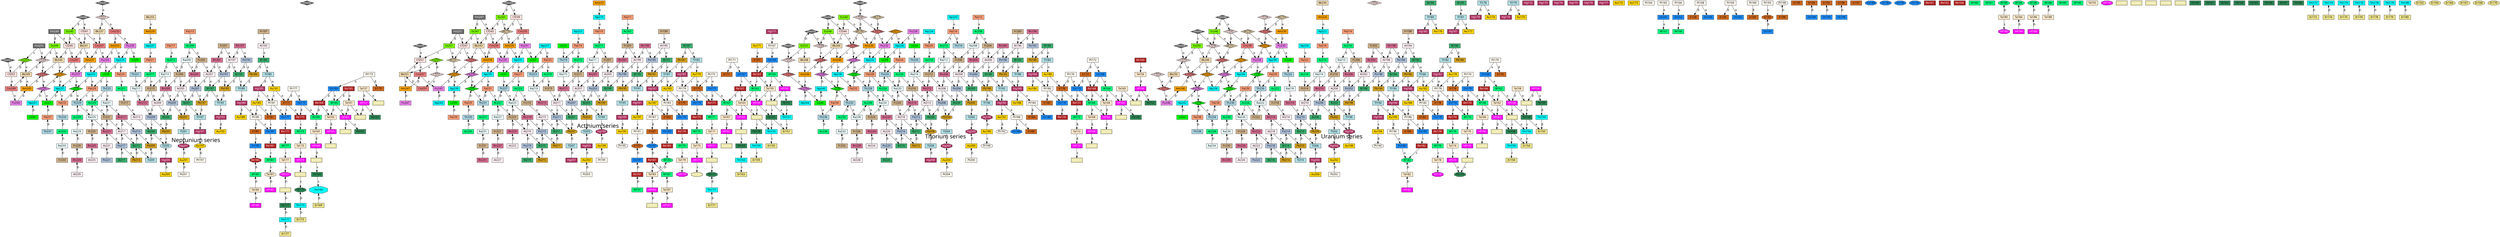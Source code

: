 digraph decay {

  node [ fontname="Gentium Book Plus" ]
  subgraph heavy {

    subgraph fermium {
      node [ fontcolor=white style=filled fillcolor=dimgray height=0.3 width=0.8 shape=rectangle ]
      Fm241 [ shape=Mdiamond width=1 fixedsize=true ]
      Fm242 [ shape=Mdiamond width=1 fixedsize=true ]
      Fm243 [ shape=Mdiamond width=1 fixedsize=true ]
      Fm244 [ shape=Mdiamond width=1 fixedsize=true ]
      Fm245 [ shape=Mdiamond width=1 fixedsize=true ]
      Fm246 [ shape=Mdiamond width=1 fixedsize=true ]
      Fm247
      Fm248 [ shape=Mdiamond width=1 fixedsize=true ]
      Fm249
      Fm250 [ shape=Mdiamond width=1 fixedsize=true ]
      Fm251
      Fm252 [ shape=Mdiamond width=1 fixedsize=true ]
      Fm253
      Fm254 [ shape=Mdiamond width=1 fixedsize=true ]
      Fm255 [ shape=Mdiamond width=1 fixedsize=true ]
      Fm256 [ shape=Mdiamond width=1 fixedsize=true ]
      Fm257 [ shape=Mdiamond width=1 fixedsize=true ]
    }

    subgraph ein {
      node [ style=filled fillcolor=chartreuse height=0.3 width=0.8 shape=rectangle ]
      Es243
      Es244
      Es245
      Es246
      Es247
      Es248
      Es249
      Es250
      Es251
      Es252
      Es253 [ shape=Mdiamond width=1 fixedsize=true ]
      Es255 [ shape=Mdiamond width=1 fixedsize=true ]
    }

    subgraph cali {
      node [ style=filled fillcolor=mistyrose height=0.3 width=0.8 shape=rectangle ]
      Cf237 [ shape=Mdiamond width=1 fixedsize=true ]
      Cf238 [ shape=Mdiamond width=1 fixedsize=true ]
      Cf239
      Cf240 [ shape=Mdiamond width=1 fixedsize=true ]
      Cf241
      Cf242 [ shape=Mdiamond width=1 fixedsize=true ]
      Cf243
      Cf244
      Cf245
      Cf246 [ shape=Mdiamond width=1 fixedsize=true ]
      Cf247
      Cf248 [ shape=Mdiamond width=1 fixedsize=true ]
      Cf249 [ shape=Mdiamond width=1 fixedsize=true ]
      Cf250 [ shape=Mdiamond width=1 fixedsize=true ]
      Cf251
      Cf252 [ shape=Mdiamond width=1 fixedsize=true ]
      Cf253
      Cf254 [ shape=Mdiamond width=1 fixedsize=true ]
      Cf255 [ shape=Mdiamond width=1 fixedsize=true ]
      Cf256 [ shape=Mdiamond width=1 fixedsize=true ]
    }

    subgraph berk {
      node [ style=filled fillcolor=wheat height=0.3 width=0.8 shape=rectangle ]
      Bk230
      Bk233
      Bk234 [ shape=Mdiamond width=1 fixedsize=true ]
      Bk236 [ shape=Mdiamond width=1 fixedsize=true ]
      Bk237
      Bk238 [ shape=Mdiamond width=1 fixedsize=true ]
      Bk239 [ shape=Mdiamond width=1 fixedsize=true ]
      Bk240 [ shape=Mdiamond width=1 fixedsize=true ]
      Bk241
      Bk242 [ shape=Mdiamond width=1 fixedsize=true ]
      Bk243
      Bk244
      Bk245
      Bk246
      Bk247 [ shape=Mdiamond width=1 fixedsize=true ]
      Bk248
      Bk249
      Bk250
      Bk251
    }

    subgraph curium {
      node [ style=filled fillcolor=lightcoral height=0.3 width=0.8 shape=rectangle ]
      Cm233
      Cm234 [ shape=Mdiamond width=1 fixedsize=true ]
      Cm235
      Cm236 [ shape=Mdiamond width=1 fixedsize=true ]
      Cm237
      Cm238
      Cm239
      Cm240 [ shape=Mdiamond width=1 fixedsize=true ]
      Cm241
      Cm242 [ shape=Mdiamond width=1 fixedsize=true ]
      Cm243 [ shape=Mdiamond width=1 fixedsize=true ]
      Cm244 [ shape=Mdiamond width=1 fixedsize=true ]
      Cm245 [ shape=Mdiamond width=1 fixedsize=true ]
      Cm246 [ shape=Mdiamond width=1 fixedsize=true ]
      Cm247
      Cm248 [ shape=Mdiamond width=1 fixedsize=true ]
      Cm249
      Cm250 [ shape=Mdiamond width=1 fixedsize=true ]
      Cm251
    }

    subgraph americium {
      node [ style=filled fillcolor=orange height=0.3 width=0.8 shape=rectangle ]
      Am223
      Am226
      Am229
      Am230
      Am232 [ shape=Mdiamond width=1 fixedsize=true ]
      Am233
      Am234 [ shape=Mdiamond width=1 fixedsize=true ]
      Am235
      Am236
      Am237
      Am238 [ shape=Mdiamond width=1 fixedsize=true ]
      Am239
      Am240
      Am241 [ shape=Mdiamond width=1 fixedsize=true ]
      Am242 [ shape=Mdiamond width=1 fixedsize=true ]
      Am243 [ shape=Mdiamond width=1 fixedsize=true ]
      Am244
      Am245
      Am246
      Am247
    }

    subgraph plutonium {
      node [ style=filled fillcolor=violet height=0.3 width=0.8 shape=rectangle ]
      Pu228
      Pu229
      Pu230
      Pu231
      Pu232
      Pu233
      Pu234
      Pu235
      Pu236 [ shape=Mdiamond width=1 fixedsize=true ]
      Pu237
      Pu238 [ shape=Mdiamond width=1 fixedsize=true ]
      Pu239 [ shape=Mdiamond width=1 fixedsize=true ]
      Pu240 [ shape=Mdiamond width=1 fixedsize=true ]
      Pu241 [ shape=Mdiamond width=1 fixedsize=true ]
      Pu242 [ shape=Mdiamond width=1 fixedsize=true ]
      Pu243
      Pu244 [ shape=Mdiamond width=1 fixedsize=true ]
      Pu245
      Pu246
      Pu247
    }

    subgraph neptunium {
      node [ style=filled fillcolor=aqua height=0.3 width=0.8 shape=rectangle ]
      Np219
      Np220
      Np222
      Np223
      Np224
      Np225
      Np226
      Np227
      Np228
      Np229
      Np230
      Np231
      Np232
      Np233
      Np234
      Np235
      Np236
      Np237
      Np238
      Np239
      Np240
      Np241
      Np242
      Np243
      Np244
    }

    subgraph uranium {
      node [ style=filled fillcolor=green height=0.3 width=0.8 shape=rectangle ]
      U223
      U224
      U225
      U226
      U227
      U228
      U229
      U230 [ shape=Mdiamond width=1 fixedsize=true ]
      U231
      U232 [ shape=Mdiamond width=1 fixedsize=true ]
      U233 [ shape=Mdiamond width=1 fixedsize=true ]
      U234 [ shape=Mdiamond width=1 fixedsize=true ]
      U235 [ shape=Mdiamond width=1 fixedsize=true ]
      U236 [ shape=Mdiamond width=1 fixedsize=true ]
      U237
      U238 [ shape=Mdiamond width=1 fixedsize=true ]
      U239
      U240
      U241
      U242
    }

    subgraph protactinium {
      node [ style=filled fillcolor=lightsalmon height=0.3 width=0.8 shape=rectangle ]
      Pa211
      Pa212
      Pa213
      Pa214
      Pa215
      Pa216
      Pa217
      Pa218
      Pa219
      Pa220
      Pa221
      Pa222
      Pa223
      Pa224
      Pa225
      Pa226
      Pa227
      Pa228
      Pa229
      Pa230
      Pa231
      Pa232
      Pa233
      Pa234
      Pa235
      Pa236
      Pa237
      Pa238
      Pa239
    }

    subgraph thorium {
      node [ style=filled fillcolor=lightblue height=0.3 width=0.8 shape=rectangle ]
      Th216
      Th219
      Th220
      Th221
      Th222
      Th223
      Th224
      Th225
      Th226
      Th227
      Th228
      Th229
      Th230
      Th231
      Th232
      Th233
      Th234
      Th235
      Th236
      Th237
      Th238
    }

    subgraph actinium {
      node [ style=filled fillcolor=springgreen height=0.3 width=0.8 shape=rectangle ]
      Ac207
      Ac208
      Ac209
      Ac210
      Ac211
      Ac212
      Ac213
      Ac214
      Ac215
      Ac216
      Ac217
      Ac218
      Ac219
      Ac220
      Ac221
      Ac222
      Ac223
      Ac224
      Ac225
      Ac226
      Ac227
      Ac228
      Ac229
      Ac230
      Ac231
      Ac232
      Ac233
      Ac234
      Ac235
      Ac236
    }

    subgraph radium {
      node [ style=filled fillcolor=azure height=0.3 width=0.8 shape=rectangle ]
      Ra208
      Ra209
      Ra210
      Ra211
      Ra212
      Ra213
      Ra214
      Ra215
      Ra216
      Ra217
      Ra218
      Ra219
      Ra220
      Ra221
      Ra222
      Ra223
      Ra224
      Ra225
      Ra226
      Ra227
      Ra228
      Ra229
      Ra230
      Ra231
      Ra232
      Ra233
      Ra234
    }

    subgraph francium {
      node [ style=filled fillcolor=tan height=0.3 width=0.8 shape=rectangle ]
      Fr197
      Fr198
      Fr199
      Fr200
      Fr201
      Fr202
      Fr203
      Fr204
      Fr205
      Fr206
      Fr207
      Fr208
      Fr209
      Fr210
      Fr211
      Fr212
      Fr213
      Fr214
      Fr215
      Fr216
      Fr217
      Fr218
      Fr219
      Fr220
      Fr221
      Fr222
      Fr223
      Fr224
      Fr225
      Fr226
      Fr227
      Fr228
      Fr229
      Fr230
      Fr231
      Fr232
      Fr233
    }

    subgraph radon {
      node [ style=filled fillcolor=palevioletred height=0.3 width=0.8 shape=rectangle ]
      Rn196
      Rn197
      Rn198
      Rn199
      Rn200
      Rn201
      Rn202
      Rn203
      Rn204
      Rn205
      Rn206
      Rn207
      Rn208
      Rn209
      Rn210
      Rn211
      Rn212
      Rn213
      Rn214
      Rn215
      Rn216
      Rn217
      Rn218
      Rn219
      Rn220
      Rn221
      Rn222
      Rn223
      Rn224
      Rn225
      Rn226
      Rn227
      Rn228
      Rn229
      Rn230
      Rn231
    }

    subgraph astatine {
      node [ style=filled fillcolor=lavenderblush height=0.3 width=0.8 shape=rectangle ]
      At193
      At194
      At195
      At196
      At197
      At198
      At199
      At200
      At201
      At202
      At203
      At204
      At205
      At206
      At207
      At208
      At209
      At210
      At211
      At212
      At213
      At214
      At215
      At216
      At217
      At218
      At219
      At220
      At221
      At222
      At223
      At224
      At225
      At226
      At227
      At228
      At229
    }

    subgraph polonium {
      node [ style=filled fillcolor=lightsteelblue height=0.3 width=0.8 shape=rectangle ]
      Po192
      Po193
      Po194
      Po195
      Po196
      Po197
      Po198
      Po199
      Po200
      Po201
      Po202
      Po203
      Po204
      Po205
      Po206
      Po207
      Po208
      Po209
      Po210
      Po211
      Po212
      Po213
      Po214
      Po215
      Po216
      Po217
      Po218
      Po219
      Po220
      Po221
      Po222
    }

    subgraph bismuth {
      node [ style=filled fillcolor=mediumseagreen height=0.3 width=0.8 shape=rectangle ]
      Bi184
      Bi185
      Bi186
      Bi187
      Bi188
      Bi189
      Bi190
      Bi191
      Bi192
      Bi193
      Bi194
      Bi195
      Bi196
      Bi197
      Bi198
      Bi199
      Bi200
      Bi201
      Bi202
      Bi203
      Bi204
      Bi205
      Bi206
      Bi207
      Bi208
      Bi209
      Bi210
      Bi211
      Bi212
      Bi213
      Bi214
      Bi215
      Bi216
      Bi217
      Bi218
      Bi219
      Bi220
    }

    subgraph lead {
      node [ style=filled fillcolor=goldenrod height=0.3 width=0.8 shape=rectangle ]
      Pb186
      Pb187
      Pb188
      Pb189
      Pb190
      Pb191
      Pb192
      Pb193
      Pb194
      Pb195
      Pb196
      Pb197
      Pb198
      Pb199
      Pb200
      Pb201
      Pb202
      Pb203
      Pb204 [ shape=octagon width=0.8 fixedsize=true ]
      Pb205
      Pb206 [ shape=octagon width=0.8 fixedsize=true xlabel=<<FONT POINT-SIZE="30">Uranium series</FONT>> ]
      Pb207 [ shape=octagon width=0.8 fixedsize=true xlabel=<<FONT POINT-SIZE="30">Actinium series</FONT>> ]
      Pb208 [ shape=octagon width=0.8 fixedsize=true xlabel=<<FONT POINT-SIZE="30">Thorium series</FONT>> ]
      Pb209
      Pb210
      Pb211
      Pb212
      Pb213
      Pb214
      Pb215
    }

    subgraph thallium {
      node [ style=filled fillcolor=powderblue height=0.3 width=0.8 shape=rectangle ]
      Tl178
      Tl179
      Tl180
      Tl181
      Tl182
      Tl183
      Tl184
      Tl185
      Tl186
      Tl187
      Tl188
      Tl189
      Tl190
      Tl191
      Tl192
      Tl193
      Tl194
      Tl195
      Tl196
      Tl197
      Tl198
      Tl199
      Tl200
      Tl201
      Tl202
      Tl203 [ shape=octagon width=0.8 fixedsize=true ]
      Tl204
      Tl205 [ shape=octagon width=0.8 fixedsize=true xlabel=<<FONT POINT-SIZE="30">Neptunium series</FONT>> ]
      Tl206
      Tl207
      Tl208
      Tl209
      Tl210
    }

    subgraph hg {
      node [ fontcolor=white style=filled fillcolor=maroon height=0.3 width=0.8 shape=rectangle ]
      Hg171
      Hg172
      Hg173
      Hg174
      Hg175
      Hg176
      Hg177
      Hg178
      Hg179
      Hg180
      Hg181
      Hg182
      Hg183
      Hg184
      Hg185
      Hg186
      Hg187
      Hg188
      Hg189
      Hg190
      Hg191
      Hg192
      Hg193
      Hg194
      Hg195
      Hg196 [ shape=octagon width=0.8 fixedsize=true ]
      Hg197
      Hg198 [ shape=octagon width=0.8 fixedsize=true ]
      Hg199 [ shape=octagon width=0.8 fixedsize=true ]
      Hg200 [ shape=octagon width=0.8 fixedsize=true ]
      Hg201 [ shape=octagon width=0.8 fixedsize=true ]
      Hg202 [ shape=octagon width=0.8 fixedsize=true ]
      Hg203
      Hg204 [ shape=octagon width=0.8 fixedsize=true ]
      Hg205
      Hg206
      Hg207
      Hg208
    }

    subgraph gold {
      node [ style=filled fillcolor=gold height=0.3 width=0.8 shape=rectangle ]
      Au171
      Au172
      Au173
      Au174
      Au175
      Au176
      Au177
      Au178
      Au179
      Au180
      Au181
      Au182
      Au183
      Au184
      Au185
      Au186
      Au187
      Au188
      Au189
      Au190
      Au191
      Au192
      Au193
      Au194
      Au195
      Au196
      Au197 [ shape=octagon width=0.8 fixedsize=true ]
      Au198
      Au199
      Au200
      Au201
      Au202
      Au203
      Au204
      Au205
      Au206
    }

    subgraph platinum {
      node [ style=filled fillcolor=floralwhite height=0.3 width=0.8 shape=rectangle ]
      Pt164
      Pt165
      Pt166
      Pt167
      Pt168
      Pt169
      Pt170
      Pt171
      Pt172
      Pt173
      Pt174
      Pt175
      Pt176
      Pt177
      Pt178
      Pt179
      Pt180
      Pt181
      Pt182
      Pt183
      Pt184
      Pt185
      Pt186
      Pt187
      Pt188
      Pt189
      Pt190
      Pt191
      Pt192 [ shape=octagon width=0.8 fixedsize=true ]
      Pt193
      Pt194 [ shape=octagon width=0.8 fixedsize=true ]
      Pt195 [ shape=octagon width=0.8 fixedsize=true ]
      Pt196 [ shape=octagon width=0.8 fixedsize=true ]
      Pt197
      Pt198 [ shape=octagon width=0.8 fixedsize=true ]
      Pt199
      Pt200
      Pt201
      Pt202
      Pt203
      Pt204
    }

    subgraph iridium {
      node [ style=filled fillcolor=chocolate height=0.3 width=0.8 shape=rectangle ]
      Ir167
      Ir168
      Ir169
      Ir170
      Ir171
      Ir172
      Ir173
      Ir174
      Ir175
      Ir176
      Ir177
      Ir178
      Ir179
      Ir180
      Ir181
      Ir182
      Ir183
      Ir184
      Ir185
      Ir186
      Ir187
      Ir188
      Ir189
      Ir190
      Ir191 [ shape=octagon width=0.8 fixedsize=true ]
      Ir193 [ shape=octagon width=0.8 fixedsize=true ]
      Ir194
      Ir195
      Ir196
      Ir197
      Ir198
    }

    subgraph osmium {
      node [ style=filled fillcolor=dodgerblue height=0.3 width=0.8 shape=rectangle ]
      Os161
      Os162
      Os163
      Os164
      Os165
      Os166
      Os167
      Os168
      Os169
      Os170
      Os171
      Os172
      Os173
      Os174
      Os175
      Os176
      Os177
      Os178
      Os179
      Os180
      Os181
      Os182
      Os183
      Os184 [ shape=octagon width=0.8 fixedsize=true ]
      Os185
      Os186
      Os187 [ shape=octagon width=0.8 fixedsize=true ]
      Os188 [ shape=octagon width=0.8 fixedsize=true ]
      Os189 [ shape=octagon width=0.8 fixedsize=true ]
      Os190 [ shape=octagon width=0.8 fixedsize=true ]
      Os191
      Os192 [ shape=octagon width=0.8 fixedsize=true ]
      Os193
      Os194
      Os195
      Os196
    }

    subgraph rhenium {
      node [ style=filled fontcolor=white fillcolor=firebrick height=0.3 width=0.8 shape=rectangle ]
      Re160
      Re161
      Re162
      Re163
      Re164
      Re165
      Re166
      Re167
      Re168
      Re169
      Re170
      Re171
      Re172
      Re173
      Re174
      Re175
      Re176
      Re177
      Re178
      Re179
      Re181
      Re182
      Re183
      Re185 [ shape=octagon width=0.8 fixedsize=true ]
      Re187
      Re191
    }

    subgraph tungsten {
      node [ style=filled fillcolor=springgreen height=0.3 width=0.8 shape=rectangle ]
      W157
      W158
      W159
      W160
      W161
      W162
      W163
      W164
      W165
      W166
      W167
      W168
      W169
      W170
      W171
      W172
      W173
      W174
      W175
      W177
      W178
      W179
      W180 [ shape=octagon width=0.8 fixedsize=true ]
      W181
      W182 [ shape=octagon width=0.8 fixedsize=true ]
      W183 [ shape=octagon width=0.8 fixedsize=true ]
      W184 [ shape=octagon width=0.8 fixedsize=true ]
      W185
      W186 [ shape=octagon width=0.8 fixedsize=true ]
      W187
      W188
      W189
      W190
      W191
    }

    subgraph tantalum {
      node [ style=filled fillcolor=blanchedalmond height=0.3 width=0.8 shape=rectangle ]
      Ta155
      Ta156
      Ta157
      Ta158
      Ta159
      Ta160
      Ta161
      Ta162
      Ta163
      Ta164
      Ta165
      Ta166
      Ta167
      Ta168
      Ta169
      Ta170
      Ta171
      Ta172
      Ta173
      Ta174
      Ta175
      Ta177
      Ta178
      Ta179
      Ta180
      Ta181 [ shape=octagon width=0.8 fixedsize=true ]
      Ta182
      Ta183
      Ta184
      Ta185
      Ta186
      Ta187
      Ta188
    }

    subgraph hafnium {
      node [ style=filled fontcolor=white fillcolor=magenta height=0.3 width=0.8 shape=rectangle ]
      Hf154
      Hf155
      Hf156
      Hf157
      Hf158
      Hf159
      Hf160
      Hf161
      Hf162
      Hf163
      Hf164
      Hf165
      Hf166
      Hf167
      Hf168
      Hf169
      Hf170
      Hf171
      Hf172
      Hf173
      Hf174
      Hf175
      Hf176 [ shape=octagon width=0.8 fixedsize=true ]
      Hf177 [ shape=octagon width=0.8 fixedsize=true ]
      Hf178 [ shape=octagon width=0.8 fixedsize=true ]
      Hf179 [ shape=octagon width=0.8 fixedsize=true ]
      Hf180 [ shape=octagon width=0.8 fixedsize=true ]
      Hf181
      Hf182
      Hf183
      Hf184
      Hf185
      Hf186
      Hf187
    }

    subgraph lutetium {
      node [ style=filled fontcolor=white fillcolor=palegoldenrod height=0.3 width=0.8 shape=rectangle ]
      Lu150
      Lu151
      Lu152
      Lu153
      Lu154
      Lu155
      Lu156
      Lu157
      Lu158
      Lu159
      Lu160
      Lu161
      Lu162
      Lu163
      Lu164
      Lu165
      Lu166
      Lu167
      Lu168
      Lu169
      Lu170
      Lu171
      Lu172
      Lu173
      Lu174
      Lu175 [ shape=octagon width=0.8 fixedsize=true ]
      Lu176
      Lu177
      Lu183
    }

    subgraph ytterbium {
      node [ style=filled fillcolor=seagreen height=0.3 width=0.8 shape=rectangle ]
      Yb150
      Yb151
      Yb152
      Yb153
      Yb154
      Yb155
      Yb156
      Yb157
      Yb158
      Yb159
      Yb160
      Yb161
      Yb162
      Yb163
      Yb164
      Yb165
      Yb166
      Yb167
      Yb168
      Yb169
      Yb170 [ shape=octagon width=0.8 fixedsize=true ] 
      Yb171 [ shape=octagon width=0.8 fixedsize=true ] 
      Yb173 [ shape=octagon width=0.8 fixedsize=true ]
      Yb177
    }

    subgraph thulium {
      node [ style=filled fillcolor=aqua height=0.3 width=0.8 shape=rectangle ]
      Tm150
      Tm151
      Tm154
      Tm155
      Tm158
      Tm159
      Tm163
      Tm169 [ shape=octagon]
      Tm171
      Tm172
      Tm173
      Tm174
      Tm175
      Tm176
      Tm177
      Tm178
      Tm179
      Tm180
    }

    subgraph erbium {
      node [ style=filled fillcolor=khaki height=0.3 width=0.8 shape=rectangle ]
      Er150
      Er151
      Er154
      Er155
      Er158
      Er159
      Er162 [ shape=octagon width=0.8 fixedsize=true ]
      Er163
      Er164 [ shape=octagon width=0.8 fixedsize=true ]
      Er166 [ shape=octagon width=0.8 fixedsize=true ]
      Er167 [ shape=octagon width=0.8 fixedsize=true ]
      Er168 [ shape=octagon width=0.8 fixedsize=true ]
      Er169
      Er170 [ shape=octagon width=0.8 fixedsize=true ]
      Er171
      Er172
      Er173
      Er174
      Er175
      Er176
      Er177
      Er178
      Er179
      Er180
    }

    Fm243 -> Es243 [ label="β" ]
    Fm245 -> Es245 [ label="β" ]
    Fm246 -> Es246 [ label="β" ]
    Fm247 -> Es247 [ label="β" ]
    Fm248 -> Es248 [ label="β" ]
    Fm249 -> Es249 [ label="β" ]
    Fm250 -> Es250 [ label="ε" ]
    Fm251 -> Es251 [ label="β" ]
    Fm253 -> Es253 [ label="ε" ]
    Es243 -> Cf243 [ label="β" ]
    Es244 -> Cf244 [ label="β" ]
    Es245 -> Cf245 [ label="β" ]
    Es246 -> Cf246 [ label="β" ]
    Es247 -> Cf247 [ label="β" ]
    Es248 -> Cf248 [ label="β" ]
    Es249 -> Cf249 [ label="β" ]
    Es250 -> Cf250 [ label="β" ]
    Es251 -> Cf251 [ label="ε" ]
    Es252 -> Cf252 [ label="ε" ]
    Cf237 -> Bk237 [ label="β" ]
    Cf239 -> Bk239 [ label="β" ]
    Cf240 -> Cm236 [ label="α" ]
    Cf240 -> Bk240 [ label="β" ]
    Cf241 -> Cm237 [ label="α" ]
    Cf241 -> Bk241 [ label="β" ]
    Cf242 -> Cm238 [ label="α" ]
    Cf242 -> Bk242 [ label="β" ]
    Cf243 -> Cm239 [ label="α" ]
    Cf243 -> Bk243 [ label="β" ]
    Cf244 -> Cm240 [ label="α" ]
    Cf244 -> Bk244 [ label="ε" ]
    Cf245 -> Cm241 [ label="α" ]
    Cf245 -> Bk245 [ label="β" ]
    Cf246 -> Cm242 [ label="α" ]
    Cf246 -> Bk246 [ label="ε" ]
    Cf247 -> Cm243 [ label="α" ]
    Cf247 -> Bk247 [ label="ε" ]
    Cf248 -> Cm244 [ label="α" ]
    Cf249 -> Cm245 [ label="α" ]
    Cf250 -> Cm246 [ label="α" ]
    Cf251 -> Cm247 [ label="α" ]
    Cf252 -> Cm248 [ label="α" ]
    Cf253 -> Cm249 [ label="α" ]
    Cf254 -> Cm250 [ label="α" ]
    Cf255 -> Cm251 [ label="α" ]
    Bk230 -> Am226 [ label="α" ]
    Bk233 -> Am229 [ label="α" ]
    Bk234 -> Am230 [ label="α" ]
    Bk234 -> Cm234 [ label="β" ]
    Bk236 -> Cm236 [ label="β" ]
    Bk237 -> Cm237 [ label="β" ]
    Bk238 -> Cm238 [ label="β" ]
    Bk238 -> Am234 [ label="α" ]
    Bk239 -> Cm239 [ label="β" ]
    Bk239 -> Am235 [ label="α" ]
    Bk240 -> Cm240 [ label="β" ]
    Bk240 -> Am236 [ label="α" ]
    Bk241 -> Cm241 [ label="β" ]
    Bk241 -> Am237 [ label="α" ]
    Bk242 -> Cm242 [ label="β" ]
    Bk243 -> Cm243 [ label="ε" ]
    Bk243 -> Am239 [ label="α" ]
    Bk244 -> Cm244 [ label="ε" ]
    Bk244 -> Am240 [ label="α" ]
    Bk245 -> Cm245 [ label="ε" ]
    Bk245 -> Am241 [ label="α" ]
    Bk246 -> Cm246 [ label="ε" ]
    Bk246 -> Am242 [ label="α" ]
    Bk247 -> Am243 [ label="α" ]
    Bk248 -> Am244 [ label="α" ]
    Bk249 -> Am245 [ label="α" ]
    Bk251 -> Am247 [ label="α" ]
    Cm233 -> Am233 [ label="β" ]
    Cm233 -> Pu229 [ label="α" ]
    Cm234 -> Am234 [ label="β" ]
    Cm234 -> Pu230 [ label="α" ]
    Cm235 -> Am235 [ label="β" ]
    Cm235 -> Pu231 [ label="α" ]
    Cm236 -> Am236 [ label="β" ]
    Cm236 -> Pu232 [ label="α" ]
    Cm237 -> Am237 [ label="β" ]
    Cm237 -> Pu233 [ label="α" ]
    Cm238 -> Am238 [ label="ε" ]
    Cm238 -> Pu234 [ label="α" ]
    Cm239 -> Am239 [ label="β" ]
    Cm239 -> Pu235 [ label="α" ]
    Cm240 -> Am240 [ label="ε" ]
    Cm240 -> Pu236 [ label="α" ]
    Cm241 -> Am241 [ label="ε" ]
    Cm241 -> Pu237 [ label="α" ]
    Cm242 -> Pu238 [ label="α" ]
    Cm243 -> Am243 [ label="ε" ]
    Cm243 -> Pu239 [ label="α" ]
    Cm244 -> Pu240 [ label="α" ]
    Cm245 -> Pu241 [ label="α" ]
    Cm246 -> Pu242 [ label="α" ]
    Cm247 -> Pu243 [ label="α" ]
    Cm248 -> Pu244 [ label="α" ]
    Cm249 -> Pu245 [ label="α" ] // 249m only
    Cm250 -> Pu246 [ label="α" ]
    Am223 -> Np219 [ label="α" ]
    Am226 -> Np222 [ label="α" ]
    Am229 -> Np225 [ label="α" ]
    Am230 -> Pu230 [ label="β" ]
    Am232 -> Pu232 [ label="β" ]
    Am232 -> Np228 [ label="α" ]
    Am233 -> Pu233 [ label="β" ]
    Am233 -> Np229 [ label="α" ]
    Am234 -> Pu234 [ label="β" ]
    Am234 -> Np230 [ label="α" ]
    Am235 -> Pu235 [ label="β" ]
    Am235 -> Np231 [ label="α" ]
    Am236 -> Pu236 [ label="β" ]
    Am236 -> Np232 [ label="α" ]
    Am237 -> Pu237 [ label="β" ]
    Am237 -> Np233 [ label="α" ]
    Am238 -> Pu238 [ label="β" ]
    Am238 -> Np234 [ label="α" ]
    Am239 -> Np235 [ label="α" ]
    Am239 -> Pu239 [ label="ε" ]
    Am240 -> Pu240 [ label="β" ]
    Am240 -> Np236 [ label="α" ]
    Am241 -> Np237 [ label="α" ]
    Am242 -> Np238 [ label="α" ]
    Am242 -> Pu242 [ label="ε" ]
    Am243 -> Np239 [ label="α" ]
    Am244 -> Pu244 [ label="ε" ]
    Pu228 -> U224 [ label="α" ]
    Pu228 -> Np228 [ label="β" ]
    Pu229 -> U225 [ label="α" ]
    Pu229 -> Np229 [ label="β" ]
    Pu230 -> U226 [ label="α" ]
    Pu230 -> Np230 [ label="β" ]
    Pu231 -> U227 [ label="α" ]
    Pu231 -> Np231 [ label="β" ]
    Pu232 -> U228 [ label="α" ]
    Pu232 -> Np232 [ label="ε" ]
    Pu233 -> U229 [ label="α" ]
    Pu233 -> Np233 [ label="β" ]
    Pu234 -> U230 [ label="α" ]
    Pu234 -> Np234 [ label="ε" ]
    Pu235 -> Np235 [ label="β" ]
    Pu235 -> U231 [ label="α" ]
    Pu236 -> U232 [ label="α" ]
    Pu237 -> Np237 [ label="ε" ]
    Pu237 -> U233 [ label="α" ]
    Pu238 -> U234 [ label="α" ]
    Pu239 -> U235 [ label="α" ]
    Pu240 -> U236 [ label="α" ]
    Pu241 -> U237 [ label="α" ]
    Pu242 -> U238 [ label="α" ]
    Pu244 -> U240 [ label="α" ]
    Np219 -> Pa215 [ label="α" ]
    Np220 -> Pa216 [ label="α" ]
    Np222 -> Pa218 [ label="α" ]
    Np223 -> Pa219 [ label="α" ]
    Np224 -> Pa220 [ label="α" ]
    Np225 -> Pa221 [ label="α" ]
    Np226 -> Pa222 [ label="α" ]
    Np227 -> U227 [ label="β" ]
    Np227 -> Pa223 [ label="α" ]
    Np228 -> U228 [ label="β" ]
    Np228 -> Pa224 [ label="α" ]
    Np229 -> U229 [ label="β" ]
    Np229 -> Pa225 [ label="α" ]
    Np230 -> U230 [ label="β" ]
    Np230 -> Pa226 [ label="α" ]
    Np231 -> U231 [ label="β" ]
    Np231 -> Pa227 [ label="α" ]
    Np232 -> U232 [ label="β" ]
    Np232 -> Pa228 [ label="α" ]
    Np233 -> U233 [ label="β" ]
    Np233 -> Pa229 [ label="α" ]
    Np234 -> U234 [ label="ε" ]
    Np235 -> Pa231 [ label="α" ]
    Np235 -> U235 [ label="ε" ]
    Np236 -> U236 [ label="ε" ]
    Np236 -> Pa232 [ label="α" ]
    Np237 -> Pa233 [ label="α" ]
    U223 -> Th219 [ label="α" ]
    U224 -> Th220 [ label="α" ]
    U225 -> Th221 [ label="α" ]
    U226 -> Th222 [ label="α" ]
    U227 -> Th223 [ label="α" ]
    U227 -> Pa227 [ label="β" ]
    U228 -> Th224 [ label="α" ]
    U228 -> Pa228 [ label="ε" ]
    U229 -> Th225 [ label="α" ]
    U229 -> Pa229 [ label="β" ]
    U230 -> Th226 [ label="α" ]
    U231 -> Th227 [ label="α" ]
    U232 -> Th228 [ label="α" ]
    U233 -> Th229 [ label="α" ]
    U234 -> Th230 [ label="α" ]
    U235 -> Th231 [ label="α" ]
    U236 -> Th232 [ label="α" ]
    U238 -> Th234 [ label="α" ]
    U240 -> Th236 [ label="α" ]
    Pa211 -> Ac207 [ label="α" ]
    Pa212 -> Ac208 [ label="α" ]
    Pa213 -> Ac209 [ label="α" ]
    Pa214 -> Ac210 [ label="α" ]
    Pa215 -> Ac211 [ label="α" ]
    Pa216 -> Ac212 [ label="α" ]
    Pa217 -> Ac213 [ label="α" ]
    Pa216 -> Th216 [ label="β" ]
    Pa218 -> Ac214 [ label="α" ]
    Pa219 -> Th219 [ label="β" ]
    Pa219 -> Ac215 [ label="α" ]
    Pa220 -> Ac216 [ label="α" ]
    Pa221 -> Ac217 [ label="α" ]
    Pa222 -> Ac218 [ label="α" ]
    Pa223 -> Th223 [ label="β" ]
    Pa223 -> Ac219 [ label="α" ]
    Pa224 -> Th224 [ label="β" ]
    Pa224 -> Ac220 [ label="α" ]
    Pa225 -> Ac221 [ label="α" ]
    Pa226 -> Th226 [ label="β" ]
    Pa226 -> Ac222 [ label="α" ]
    Pa227 -> Ac223 [ label="α" ]
    Pa227 -> Th227 [ label="ε" ]
    Pa228 -> Th228 [ label="β" ]
    Pa228 -> Ac224 [ label="α" ]
    Pa229 -> Ac225 [ label="α" ]
    Pa229 -> Th229 [ label="ε" ]
    Pa230 -> Th230 [ label="β" ]
    Pa230 -> Ac226 [ label="α" ]
    Pa231 -> Ac227 [ label="α" ]
    Th219 -> Ra215 [ label="α" ]
    Th220 -> Ra216 [ label="α" ]
    Th221 -> Ra217 [ label="α" ]
    Th222 -> Ra218 [ label="α" ]
    Th223 -> Ra219 [ label="α" ]
    Th224 -> Ra220 [ label="α" ]
    Th225 -> Ra221 [ label="α" ]
    Th225 -> Ac225 [ label="ε" ]
    Th226 -> Ra222 [ label="α" ]
    Th227 -> Ra223 [ label="α" ]
    // 228 -> cluster decay to O+Pb
    Th228 -> Ra224 [ label="α" ]
    Th229 -> Ra225 [ label="α" ]
    Th230 -> Ra226 [ label="α" ]
    Th232 -> Ra228 [ label="α" ]
    Ac207 -> Fr203 [ label="α" ]
    Ac208 -> Fr204 [ label="α" ]
    Ac208 -> Ra208 [ label="β" ]
    Ac209 -> Fr205 [ label="α" ]
    Ac209 -> Ra209 [ label="β" ]
    Ac210 -> Fr206 [ label="α" ]
    Ac210 -> Ra210 [ label="β" ]
    Ac211 -> Fr207 [ label="α" ]
    Ac211 -> Ra211 [ label="β" ]
    Ac212 -> Fr208 [ label="α" ]
    Ac212 -> Ra212 [ label="β" ]
    Ac213 -> Fr209 [ label="α" ]
    Ac213 -> Ra213 [ label="β" ]
    Ac214 -> Fr210 [ label="α" ]
    Ac214 -> Ra214 [ label="β" ]
    Ac215 -> Fr211 [ label="α" ]
    Ac215 -> Ra215 [ label="β" ]
    Ac216 -> Fr212 [ label="α" ]
    Ac216 -> Ra216 [ label="β" ]
    Ac217 -> Fr213 [ label="α" ]
    Ac217 -> Ra217 [ label="β" ]
    Ac218 -> Fr214 [ label="α" ]
    Ac219 -> Fr215 [ label="α" ]
    Ac219 -> Ra219 [ label="β" ]
    Ac220 -> Fr216 [ label="α" ]
    Ac220 -> Ra220 [ label="β" ]
    Ac221 -> Fr217 [ label="α" ]
    Ac222 -> Fr218 [ label="α" ]
    Ac222 -> Ra222 [ label="β" ]
    Ac223 -> Fr219 [ label="α" ]
    Ac223 -> Ra223 [ label="ε" ]
    Ac224 -> Ra224 [ label="β" ]
    Ac224 -> Fr220 [ label="α" ]
    Ac225 -> Fr221 [ label="α" ]
    Ac226 -> Fr222 [ label="α" ]
    Ac226 -> Ra226 [ label="ε" ]
    Ac227 -> Fr223 [ label="α" ]
    Ac228 -> Fr224 [ label="α" ]
    Ra208 -> Fr208 [ label="β" ]
    Ra208 -> Rn204 [ label="α" ]
    Ra209 -> Fr209 [ label="β" ]
    Ra209 -> Rn205 [ label="α" ]
    Ra210 -> Fr210 [ label="β" ]
    Ra210 -> Rn206 [ label="α" ]
    Ra211 -> Fr211 [ label="β" ]
    Ra211 -> Rn207 [ label="α" ]
    Ra212 -> Fr212 [ label="β" ]
    Ra212 -> Rn208 [ label="α" ]
    Ra213 -> Fr213 [ label="β" ]
    Ra213 -> Rn209 [ label="α" ]
    Ra214 -> Fr214 [ label="β" ]
    Ra214 -> Rn210 [ label="α" ]
    Ra215 -> Rn211 [ label="α" ]
    Ra216 -> Rn212 [ label="α" ]
    Ra216 -> Fr216 [ label="ε" ]
    Ra217 -> Rn213 [ label="α" ]
    Ra218 -> Rn214 [ label="α" ]
    Ra219 -> Rn215 [ label="α" ]
    Ra220 -> Rn216 [ label="α" ]
    Ra221 -> Rn217 [ label="α" ]
    Ra222 -> Rn218 [ label="α" ]
    Ra223 -> Rn219 [ label="α" ]
    Ra224 -> Rn220 [ label="α" ]
    Ra225 -> Rn221 [ label="α" ]
    Ra226 -> Rn222 [ label="α" ]
    Fr197 -> At193 [ label="α" ]
    Fr198 -> At194 [ label="α" ]
    Fr199 -> At195 [ label="α" ]
    Fr200 -> At196 [ label="α" ]
    Fr201 -> At197 [ label="α" ]
    Fr201 -> Rn201 [ label="β" ]
    Fr202 -> At198 [ label="α" ]
    Fr202 -> Rn202 [ label="β" ]
    Fr203 -> At199 [ label="α" ]
    Fr203 -> Rn203 [ label="β" ]
    Fr204 -> At200 [ label="α" ]
    Fr204 -> Rn204 [ label="β" ]
    Fr205 -> At201 [ label="α" ]
    Fr205 -> Rn205 [ label="β" ]
    Fr206 -> At202 [ label="α" ]
    Fr206 -> Rn206 [ label="β" ]
    Fr207 -> At203 [ label="α" ]
    Fr207 -> Rn207 [ label="β" ]
    Fr208 -> At204 [ label="α" ]
    Fr208 -> Rn208 [ label="β" ]
    Fr209 -> At205 [ label="α" ]
    Fr209 -> Rn209 [ label="β" ]
    Fr210 -> At206 [ label="α" ]
    Fr210 -> Rn210 [ label="β" ]
    Fr211 -> At207 [ label="α" ]
    Fr211 -> Rn211 [ label="β" ]
    Fr212 -> At208 [ label="α" ]
    Fr212 -> Rn212 [ label="β" ]
    Fr213 -> At209 [ label="α" ]
    Fr213 -> Rn213 [ label="β" ]
    Fr214 -> At210 [ label="α" ]
    Fr215 -> At211 [ label="α" ]
    Fr216 -> At212 [ label="α" ]
    Fr216 -> Rn216 [ label="β" ]
    Fr217 -> At213 [ label="α" ]
    Fr218 -> At214 [ label="α" ]
    Fr219 -> At215 [ label="α" ]
    Fr220 -> At216 [ label="α" ]
    Fr221 -> At217 [ label="α" ]
    Fr223 -> At219 [ label="α" ]
    Rn196 -> Po192 [ label="α" ]
    Rn196 -> At196 [ label="β" ]
    Rn197 -> Po193 [ label="α" ]
    Rn197 -> At197 [ label="β" ]
    Rn198 -> Po194 [ label="α" ]
    Rn198 -> At198 [ label="β" ]
    Rn199 -> Po195 [ label="α" ]
    Rn199 -> At199 [ label="β" ]
    Rn200 -> Po196 [ label="α" ]
    Rn200 -> At200 [ label="β" ]
    Rn201 -> Po197 [ label="α" ]
    Rn201 -> At201 [ label="β" ]
    Rn202 -> Po198 [ label="α" ]
    Rn202 -> At202 [ label="β" ]
    Rn203 -> Po199 [ label="α" ]
    Rn203 -> At203 [ label="β" ]
    Rn204 -> Po200 [ label="α" ]
    Rn204 -> At204 [ label="β" ]
    Rn205 -> Po201 [ label="α" ]
    Rn205 -> At205 [ label="β" ]
    Rn206 -> Po202 [ label="α" ]
    Rn206 -> At206 [ label="β" ]
    Rn207 -> Po203 [ label="α" ]
    Rn207 -> At207 [ label="β" ]
    Rn208 -> Po204 [ label="α" ]
    Rn208 -> At208 [ label="β" ]
    Rn209 -> Po205 [ label="α" ]
    Rn209 -> At209 [ label="β" ]
    Rn210 -> Po206 [ label="α" ]
    Rn210 -> At210 [ label="β" ]
    Rn211 -> Po207 [ label="α" ]
    Rn211 -> At211 [ label="β" ]
    Rn212 -> Po208 [ label="α" ]
    Rn213 -> Po209 [ label="α" ]
    Rn214 -> Po210 [ label="α" ]
    Rn215 -> Po211 [ label="α" ]
    Rn216 -> Po212 [ label="α" ]
    Rn217 -> Po213 [ label="α" ]
    Rn218 -> Po214 [ label="α" ]
    Rn219 -> Po215 [ label="α" ]
    Rn220 -> Po216 [ label="α" ]
    Rn221 -> Po217 [ label="α" ]
    Rn222 -> Po218 [ label="α" ]
    At193 -> Bi189 [ label="α" ]
    At194 -> Bi190 [ label="α" ]
    At194 -> Po194 [ label="β" ]
    At195 -> Bi191 [ label="α" ]
    At195 -> Po195 [ label="β" ]
    At196 -> Bi192 [ label="α" ]
    At196 -> Po196 [ label="β" ]
    At197 -> Bi193 [ label="α" ]
    At197 -> Po197 [ label="β" ]
    At198 -> Bi194 [ label="α" ]
    At198 -> Po198 [ label="β" ]
    At199 -> Bi195 [ label="α" ]
    At199 -> Po199 [ label="β" ]
    At200 -> Bi196 [ label="α" ]
    At200 -> Po200 [ label="β" ]
    At201 -> Bi197 [ label="α" ]
    At201 -> Po201 [ label="β" ]
    At202 -> Bi198 [ label="α" ]
    At202 -> Po202 [ label="β" ]
    At203 -> Bi199 [ label="α" ]
    At203 -> Po203 [ label="β" ]
    At204 -> Bi200 [ label="α" ]
    At204 -> Po204 [ label="β" ]
    At205 -> Bi201 [ label="α" ]
    At205 -> Po205 [ label="β" ]
    At206 -> Bi202 [ label="α" ]
    At206 -> Po206 [ label="β" ]
    At207 -> Bi203 [ label="α" ]
    At207 -> Po207 [ label="β" ]
    At208 -> Bi204 [ label="α" ]
    At208 -> Po208 [ label="β" ]
    At209 -> Bi205 [ label="α" ]
    At209 -> Po209 [ label="β" ]
    At210 -> Po210 [ label="β" ]
    At210 -> Bi206 [ label="α" ]
    At211 -> Po211 [ label="ε" ]
    At211 -> Bi207 [ label="α" ]
    At212 -> Bi208 [ label="α" ]
    At212 -> Po212 [ label="β" ]
    At213 -> Bi209 [ label="α" ]
    At214 -> Bi210 [ label="α" ]
    At215 -> Bi211 [ label="α" ]
    At216 -> Bi212 [ label="α" ]
    At216 -> Po216 [ label="ε" ]
    At217 -> Bi213 [ label="α" ]
    At218 -> Bi214 [ label="α" ]
    At219 -> Bi215 [ label="α" ]
    At220 -> Bi216 [ label="α" ]
    Po192 -> Pb188 [ label="α" ]
    Po193 -> Pb189 [ label="α" ]
    Po193 -> Bi193 [ label="β" ]
    Po194 -> Pb190 [ label="α" ]
    Po194 -> Bi194 [ label="β" ]
    Po195 -> Pb191 [ label="α" ]
    Po195 -> Bi195 [ label="β" ]
    Po196 -> Pb192 [ label="α" ]
    Po196 -> Bi196 [ label="β" ]
    Po197 -> Pb193 [ label="α" ]
    Po197 -> Bi197 [ label="β" ]
    Po198 -> Pb194 [ label="α" ]
    Po198 -> Bi198 [ label="β" ]
    Po199 -> Pb195 [ label="α" ]
    Po199 -> Bi199 [ label="β" ]
    Po200 -> Pb196 [ label="α" ]
    Po200 -> Bi200 [ label="β" ]
    Po201 -> Pb197 [ label="α" ]
    Po201 -> Bi201 [ label="β" ]
    Po202 -> Pb198 [ label="α" ]
    Po202 -> Bi202 [ label="β" ]
    Po203 -> Pb199 [ label="α" ]
    Po203 -> Bi203 [ label="β" ]
    Po204 -> Pb200 [ label="α" ]
    Po204 -> Bi204 [ label="β" ]
    Po205 -> Pb201 [ label="α" ]
    Po205 -> Bi205 [ label="β" ]
    Po206 -> Pb202 [ label="α" ]
    Po206 -> Bi206 [ label="β" ]
    Po207 -> Pb203 [ label="α" ]
    Po207 -> Bi207 [ label="β" ]
    Po208 -> Pb204 [ label="α" ]
    Po208 -> Bi208 [ label="β" ]
    Po209 -> Pb205 [ label="α" ]
    Po209 -> Bi209 [ label="ε" ]
    Po210 -> Pb206 [ label="α" ]
    Po211 -> Pb207 [ label="α" ]
    Po212 -> Pb208 [ label="α" ]
    Po213 -> Pb209 [ label="α" ]
    Po214 -> Pb210 [ label="α" ]
    Po215 -> Pb211 [ label="α" ]
    Po216 -> Pb212 [ label="α" ]
    Po217 -> Pb213 [ label="α" ]
    Po218 -> Pb214 [ label="α" ]
    Po219 -> Pb215 [ label="α" ]
    Bi184 -> Tl180 [ label="α" ]
    Bi185 -> Tl181 [ label="α" ]
    Bi186 -> Tl182 [ label="α" ]
    Bi186 -> Pb186 [ label="β" ]
    Bi187 -> Tl183 [ label="α" ]
    Bi187 -> Pb187 [ label="β" ]
    Bi188 -> Tl184 [ label="α" ]
    Bi188 -> Pb188 [ label="β" ]
    Bi189 -> Tl185 [ label="α" ]
    Bi189 -> Pb189 [ label="β" ]
    Bi190 -> Tl186 [ label="α" ]
    Bi190 -> Pb190 [ label="β" ]
    Bi191 -> Tl187 [ label="α" ]
    Bi191 -> Pb191 [ label="β" ]
    Bi192 -> Tl188 [ label="α" ]
    Bi192 -> Pb192 [ label="β" ]
    Bi193 -> Tl189 [ label="α" ]
    Bi193 -> Pb193 [ label="β" ]
    Bi194 -> Tl190 [ label="α" ]
    Bi194 -> Pb194 [ label="β" ]
    Bi195 -> Pb195 [ label="β" ]
    Bi195 -> Tl191 [ label="α" ]
    Bi196 -> Pb196 [ label="β" ]
    Bi196 -> Tl192 [ label="α" ]
    Bi197 -> Pb197 [ label="β" ]
    Bi197 -> Tl193 [ label="α" ]
    Bi198 -> Pb198 [ label="β" ]
    Bi199 -> Pb199 [ label="β" ]
    Bi200 -> Pb200 [ label="β" ]
    Bi201 -> Pb201 [ label="β" ]
    Bi201 -> Tl197 [ label="α" ]
    Bi202 -> Pb202 [ label="β" ]
    Bi202 -> Tl198 [ label="α" ]
    Bi203 -> Pb203 [ label="β" ]
    Bi203 -> Tl199 [ label="α" ]
    Bi204 -> Pb204 [ label="β" ]
    Bi205 -> Pb205 [ label="β" ]
    Bi206 -> Pb206 [ label="β" ]
    Bi207 -> Pb207 [ label="β" ]
    Bi208 -> Pb208 [ label="β" ]
    Bi209 -> Tl205 [ label="α" ]
    Bi210 -> Tl206 [ label="α" ]
    Bi213 -> Tl209 [ label="α" ]
    Bi214 -> Tl210 [ label="α" ]
    Pb187 -> Tl187 [ label="ε" ]
    Pb187 -> Hg183 [ label="α" ]
    Pb188 -> Hg184 [ label="α" ]
    Pb189 -> Tl189 [ label="β" ]
    Pb190 -> Tl190 [ label="β" ]
    Pb190 -> Hg186 [ label="α" ]
    Pb191 -> Hg187 [ label="α" ]
    Pb191 -> Tl191 [ label="β" ]
    Pb192 -> Hg188 [ label="α" ]
    Pb192 -> Tl192 [ label="β" ]
    Pb193 -> Tl193 [ label="β" ]
    Pb194 -> Hg190 [ label="α" ]
    Pb194 -> Tl194 [ label="β" ]
    Pb195 -> Tl195 [ label="β" ]
    Pb196 -> Hg192 [ label="α" ]
    Pb196 -> Tl196 [ label="β" ]
    Pb197 -> Tl197 [ label="β" ]
    Pb198 -> Tl198 [ label="β" ]
    Pb199 -> Tl199 [ label="β" ]
    Pb200 -> Tl200 [ label="β" ]
    Pb201 -> Tl201 [ label="β" ]
    Pb202 -> Hg198 [ label="α" ]
    Pb202 -> Tl202 [ label="ε" ]
    Pb203 -> Tl203 [ label="ε" ]
    Pb205 -> Tl205 [ label="ε" ]
    Tl178 -> Au174 [ label="α" ]
    Tl178 -> Hg178 [ label="β" ]
    Tl179 -> Au175 [ label="α" ]
    Tl179 -> Hg179 [ label="β" ]
    Tl180 -> Au176 [ label="α" ]
    Tl180 -> Hg180 [ label="β" ]
    Tl181 -> Au177 [ label="α" ]
    Tl181 -> Hg181 [ label="β" ]
    Tl182 -> Au178 [ label="α" ]
    Tl182 -> Hg182 [ label="β" ]
    Tl183 -> Au179 [ label="α" ]
    Tl183 -> Hg183 [ label="ε" ]
    Tl184 -> Au180 [ label="α" ]
    Tl184 -> Hg184 [ label="ε" ]
    Tl185 -> Au181 [ label="α" ]
    Tl185 -> Hg185 [ label="β" ]
    Tl186 -> Au182 [ label="α" ]
    Tl186 -> Hg186 [ label="β" ]
    Tl187 -> Au183 [ label="α" ]
    Tl187 -> Hg187 [ label="β" ]
    Tl188 -> Hg188 [ label="β" ]
    Tl189 -> Hg189 [ label="β" ]
    Tl190 -> Hg190 [ label="β" ]
    Tl191 -> Hg191 [ label="β" ]
    Tl192 -> Hg192 [ label="β" ]
    Tl193 -> Hg193 [ label="β" ]
    Tl194 -> Au190 [ label="α" ]
    Tl194 -> Hg194 [ label="β" ]
    Tl195 -> Hg195 [ label="β" ]
    Tl196 -> Hg196 [ label="β" ]
    Tl197 -> Hg197 [ label="β" ]
    Tl198 -> Hg198 [ label="β" ]
    Tl199 -> Hg199 [ label="β" ]
    Tl200 -> Hg200 [ label="β" ]
    Tl201 -> Hg201 [ label="ε" ]
    Tl202 -> Hg202 [ label="β" ]
    Tl204 -> Hg204 [ label="ε" ]
    Hg171 -> Pt167 [ label="α" ]
    Hg182 -> Au182 [ label="ε" ]
    Hg182 -> Pt178 [ label="α" ]
    Hg183 -> Au183 [ label="ε" ]
    Hg183 -> Pt179 [ label="α" ]
    Hg184 -> Au184 [ label="β" ]
    Hg184 -> Pt180 [ label="α" ]
    Hg185 -> Au185 [ label="ε" ]
    Hg185 -> Pt181 [ label="α" ]
    Hg186 -> Au186 [ label="β" ]
    Hg186 -> Pt182 [ label="α" ]
    Hg187 -> Au187 [ label="β" ]
    Hg187 -> Pt183 [ label="α" ]
    Hg188 -> Au188 [ label="β" ]
    Hg188 -> Pt184 [ label="α" ]
    Hg189 -> Au189 [ label="β" ]
    Hg189 -> Pt185 [ label="α" ]
    Hg190 -> Au190 [ label="β" ]
    Hg190 -> Pt186 [ label="α" ]
    Hg191 -> Au191 [ label="ε" ]
    Hg192 -> Au192 [ label="ε" ]
    Hg192 -> Pt188 [ label="α" ]
    Hg193 -> Au193 [ label="β" ]
    Hg194 -> Au194 [ label="ε" ]
    Hg195 -> Au195 [ label="β" ]
    Hg197 -> Au197 [ label="ε" ]
    //Au171 -> Pt170 [ label="p" ]
    Au171 -> Ir167 [ label="α" ]
    Au178 -> Pt178 [ label="ε" ]
    Au178 -> Ir174 [ label="α" ]
    Au179 -> Pt179 [ label="ε" ]
    Au179 -> Ir175 [ label="α" ]
    Au180 -> Pt180 [ label="ε" ]
    Au180 -> Ir176 [ label="α" ]
    Au181 -> Pt181 [ label="ε" ]
    Au181 -> Ir177 [ label="α" ]
    Au182 -> Pt182 [ label="ε" ]
    Au182 -> Ir178 [ label="α" ]
    Au183 -> Pt183 [ label="ε" ]
    Au183 -> Ir179 [ label="α" ]
    Au185 -> Pt185 [ label="ε" ]
    Au185 -> Ir181 [ label="α" ]
    Au186 -> Pt186 [ label="ε" ]
    Au187 -> Pt187 [ label="ε" ]
    Au187 -> Ir183 [ label="α" ]
    Au190 -> Pt190 [ label="β" ]
    Au191 -> Pt191 [ label="ε" ]
    Au192 -> Pt192 [ label="β" ]
    Au194 -> Pt194 [ label="β" ]
    Au195 -> Pt195 [ label="ε" ]
    Au196 -> Pt196 [ label="ε" ]
    Pt165 -> Os161 [ label="α" ]
    Pt166 -> Os162 [ label="α" ]
    Pt167 -> Os163 [ label="α" ]
    Pt168 -> Ir168 [ label="β" ]
    Pt168 -> Os164 [ label="α" ]
    Pt169 -> Ir169 [ label="β" ]
    Pt169 -> Os165 [ label="α" ]
    Pt170 -> Ir170 [ label="β" ]
    Pt170 -> Os166 [ label="α" ]
    Pt171 -> Ir171 [ label="β" ]
    Pt171 -> Os167 [ label="α" ]
    Pt172 -> Ir172 [ label="β" ]
    Pt172 -> Os168 [ label="α" ]
    Pt173 -> Ir173 [ label="β" ]
    Pt173 -> Os169 [ label="α" ]
    Pt174 -> Ir174 [ label="β" ]
    Pt174 -> Os170 [ label="α" ]
    Pt175 -> Ir175 [ label="β" ]
    Pt175 -> Os171 [ label="α" ]
    Pt176 -> Ir176 [ label="β" ]
    Pt176 -> Os172 [ label="α" ]
    Pt177 -> Ir177 [ label="β" ]
    Pt177 -> Os173 [ label="α" ]
    Pt178 -> Ir178 [ label="β" ]
    Pt178 -> Os174 [ label="α" ]
    Pt179 -> Ir179 [ label="β" ]
    Pt179 -> Os175 [ label="α" ]
    Pt180 -> Ir180 [ label="β" ]
    Pt180 -> Os176 [ label="α" ]
    Pt181 -> Ir181 [ label="ε" ]
    Pt181 -> Os177 [ label="α" ]
    Pt182 -> Ir182 [ label="ε" ]
    Pt182 -> Os178 [ label="α" ]
    Pt183 -> Ir183 [ label="β" ]
    Pt183 -> Os179 [ label="α" ]
    Pt184 -> Ir184 [ label="β" ]
    Pt184 -> Os180 [ label="α" ]
    Pt185 -> Ir185 [ label="β" ]
    Pt185 -> Os181 [ label="α" ]
    Pt186 -> Ir186 [ label="β" ]
    Pt186 -> Os182 [ label="α" ]
    Pt187 -> Ir187 [ label="β" ]
    Pt188 -> Os184 [ label="α" ]
    Pt188 -> Ir188 [ label="ε" ]
    Pt189 -> Ir189 [ label="β" ]
    Pt190 -> Os186 [ label="α" ]
    Pt191 -> Ir191 [ label="ε" ]
    Pt193 -> Ir193 [ label="ε" ]
    Ir167 -> Re163 [ label="α" ]
    //Ir167 -> Os166 [ label="p" ]
    Ir172 -> Os172 [ label="β" ]
    Ir172 -> Re168 [ label="α" ]
    Ir174 -> Os174 [ label="ε" ]
    Ir174 -> Re170 [ label="α" ]
    Ir175 -> Os175 [ label="ε" ]
    Ir175 -> Re171 [ label="α" ]
    Ir176 -> Os176 [ label="ε" ]
    Ir176 -> Re172 [ label="α" ]
    Ir177 -> Os177 [ label="ε" ]
    Ir177 -> Re173 [ label="α" ]
    Ir178 -> Os178 [ label="ε" ]
    Ir179 -> Os179 [ label="ε" ]
    Ir181 -> Os181 [ label="ε" ]
    Ir182 -> Os182 [ label="ε" ]
    Ir183 -> Os183 [ label="ε" ]
    Ir185 -> Os185 [ label="ε" ]
    Ir187 -> Os187 [ label="ε" ]
    Os161 -> W157 [ label="α" ]
    Os162 -> W158 [ label="α" ]
    Os163 -> Re163 [ label="ε" ]
    Os163 -> W159 [ label="α" ]
    Os166 -> W162 [ label="α" ]
    Os166 -> Re166 [ label="ε" ]
    Os167 -> W163 [ label="α" ]
    Os167 -> Re167 [ label="ε" ]
    Os168 -> W164 [ label="α" ]
    Os168 -> Re168 [ label="ε" ]
    Os169 -> W165 [ label="α" ]
    Os169 -> Re169 [ label="β" ]
    Os170 -> W166 [ label="α" ]
    Os170 -> Re170 [ label="β" ]
    Os171 -> W167 [ label="α" ]
    Os171 -> Re171 [ label="β" ]
    Os172 -> W168 [ label="α" ]
    Os172 -> Re172 [ label="β" ]
    Os173 -> W169 [ label="α" ]
    Os173 -> Re173 [ label="β" ]
    Os174 -> W170 [ label="α" ]
    Os174 -> Re174 [ label="β" ]
    Os175 -> Re175 [ label="β" ]
    Os176 -> Re176 [ label="β" ]
    Os177 -> Re177 [ label="ε" ]
    Os178 -> Re178 [ label="ε" ]
    Os179 -> Re179 [ label="ε" ]
    Os181 -> Re181 [ label="ε" ]
    Os182 -> Re182 [ label="ε" ]
    Os183 -> Re183 [ label="ε" ]
    Os185 -> Re185 [ label="ε" ]
    Os186 -> W182 [ label="α" ]
    //Re160 -> W159 [ label="p" ]
    Re160 -> Ta156 [ label="α" ]
    Re163 -> Ta159 [ label="α" ]
    Re163 -> W163 [ label="ε" ]
    Re165 -> W165 [ label="β" ]
    Re165 -> Ta161 [ label="α" ]
    Re166 -> W166 [ label="β" ]
    Re166 -> Ta162 [ label="α" ]
    Re167 -> W167 [ label="β" ]
    Re167 -> Ta163 [ label="α" ]
    Re168 -> W168 [ label="β" ]
    Re168 -> Ta164 [ label="α" ]
    Re169 -> W169 [ label="β" ]
    Re169 -> Ta165 [ label="α" ]
    Re170 -> W170 [ label="ε" ]
    Re171 -> W171 [ label="ε" ]
    Re172 -> W172 [ label="β" ]
    Re173 -> W173 [ label="ε" ]
    Re174 -> W174 [ label="ε" ]
    Re175 -> W175 [ label="ε" ]
    Re177 -> W177 [ label="ε" ]
    Re178 -> W178 [ label="ε" ]
    Re179 -> W179 [ label="ε" ]
    Re181 -> W181 [ label="ε" ]
    Re182 -> W182 [ label="ε" ]
    Re183 -> W183 [ label="ε" ]
    Re187 -> Ta183 [ label="α" ]
    W159 -> Ta159 [ label="ε" ]
    W159 -> Hf155 [ label="α" ]
    W162 -> Ta162 [ label="ε" ]
    W162 -> Hf158 [ label="α" ]
    W163 -> Ta163 [ label="ε" ]
    W163 -> Hf159 [ label="α" ]
    W164 -> Ta164 [ label="β" ]
    W164 -> Hf160 [ label="α" ]
    W165 -> Ta165 [ label="β" ]
    W165 -> Hf161 [ label="α" ]
    W166 -> Ta166 [ label="β" ]
    W166 -> Hf162 [ label="α" ]
    W167 -> Ta167 [ label="β" ]
    W167 -> Hf163 [ label="α" ]
    W168 -> Ta168 [ label="β" ]
    W168 -> Hf164 [ label="α" ]
    W169 -> Ta169 [ label="β" ]
    W170 -> Ta170 [ label="ε" ]
    W171 -> Ta171 [ label="ε" ]
    W172 -> Ta172 [ label="β" ]
    W173 -> Ta173 [ label="ε" ]
    W174 -> Ta174 [ label="ε" ]
    W175 -> Ta175 [ label="ε" ]
    W177 -> Ta177 [ label="ε" ]
    W178 -> Ta178 [ label="ε" ]
    W179 -> Ta179 [ label="ε" ]
    W181 -> Ta181 [ label="ε" ]
    //Ta155 -> Hf154 [ label="p" ]
    //Ta156 -> Hf155 [ label="p" ]
    Ta156 -> Hf156 [ label="β" ]
    Ta157 -> Lu153 [ label="α" ]
    Ta157 -> Hf157 [ label="β" ]
    Ta158 -> Lu154 [ label="α" ]
    Ta158 -> Hf158 [ label="β" ]
    Ta159 -> Lu155 [ label="α" ]
    Ta159 -> Hf159 [ label="ε" ]
    Ta160 -> Lu156 [ label="α" ]
    Ta160 -> Hf160 [ label="β" ]
    Ta161 -> Lu157 [ label="α" ]
    Ta161 -> Hf161 [ label="β" ]
    Ta162 -> Lu158 [ label="α" ]
    Ta162 -> Hf162 [ label="β" ]
    Ta163 -> Lu159 [ label="α" ]
    Ta163 -> Hf163 [ label="β" ]
    Ta164 -> Hf164 [ label="β" ]
    Ta165 -> Hf165 [ label="β" ]
    Ta166 -> Hf166 [ label="β" ]
    Ta167 -> Hf167 [ label="β" ]
    Ta168 -> Hf168 [ label="β" ]
    Ta169 -> Hf169 [ label="β" ]
    Ta170 -> Hf170 [ label="β" ]
    Ta171 -> Hf171 [ label="β" ]
    Ta172 -> Hf172 [ label="β" ]
    Ta173 -> Hf173 [ label="β" ]
    Ta174 -> Hf174 [ label="ε" ]
    Ta175 -> Hf175 [ label="ε" ]
    Ta177 -> Hf177 [ label="ε" ]
    Ta178 -> Hf178 [ label="ε" ]
    Ta179 -> Hf179 [ label="ε" ]
    Ta180 -> Hf180 [ label="ε" ]
    Hf154 -> Lu154 [ label="β" ]
    Hf154 -> Yb150 [ label="α" ]
    Hf155 -> Lu155 [ label="β" ]
    Hf155 -> Yb151 [ label="α" ]
    Hf156 -> Lu156 [ label="β" ]
    Hf156 -> Yb152 [ label="α" ]
    Hf157 -> Lu157 [ label="β" ]
    Hf157 -> Yb153 [ label="α" ]
    Hf158 -> Lu158 [ label="ε" ]
    Hf158 -> Yb154 [ label="α" ]
    Hf159 -> Lu159 [ label="ε" ]
    Hf159 -> Yb155 [ label="α" ]
    Hf160 -> Lu160 [ label="β" ]
    Hf160 -> Yb156 [ label="α" ]
    Hf161 -> Lu161 [ label="β" ]
    Hf161 -> Yb157 [ label="α" ]
    Hf162 -> Lu162 [ label="β" ]
    Hf162 -> Yb158 [ label="α" ]
    Hf163 -> Lu163 [ label="β" ]
    Hf164 -> Lu164 [ label="β" ]
    Hf165 -> Lu165 [ label="β" ]
    Hf166 -> Lu166 [ label="β" ]
    Hf167 -> Lu167 [ label="β" ]
    Hf168 -> Lu168 [ label="β" ]
    Hf169 -> Lu169 [ label="β" ]
    Hf170 -> Lu170 [ label="ε" ]
    Hf171 -> Lu171 [ label="ε" ]
    Hf172 -> Lu172 [ label="ε" ]
    Hf173 -> Lu173 [ label="β" ]
    Hf174 -> Yb170 [ label="α" ]
    Hf175 -> Lu175 [ label="ε" ]
    //Lu151 -> Yb150 [ label="p" ]
    Lu154 -> Yb154 [ label="ε" ]
    Lu155 -> Tm151 [ label="α" ]
    Lu155 -> Yb155 [ label="ε" ]
    Lu158 -> Tm154 [ label="α" ]
    Lu158 -> Yb158 [ label="ε" ]
    Lu159 -> Tm155 [ label="α" ]
    Lu159 -> Yb159 [ label="ε" ]
    Lu163 -> Yb163 [ label="ε" ]
    Lu169 -> Yb169 [ label="ε" ]
    Lu170 -> Yb170 [ label="ε" ]
    Lu171 -> Yb171 [ label="ε" ]
    Lu173 -> Yb173 [ label="ε" ]
    Yb150 -> Tm150 [ label="β" ]
    Yb151 -> Tm151 [ label="ε" ]
    Yb154 -> Er150 [ label="α" ]
    Yb154 -> Tm154 [ label="ε" ]
    Yb155 -> Er151 [ label="α" ]
    Yb155 -> Tm155 [ label="ε" ]
    Yb158 -> Tm158 [ label="ε" ]
    Yb158 -> Er154 [ label="α" ]
    Yb159 -> Tm159 [ label="ε" ]
    Yb163 -> Tm163 [ label="ε" ]
    Yb169 -> Tm169 [ label="ε" ]
    Tm150 -> Er150 [ label="β" ]
    Tm151 -> Er151 [ label="ε" ]
    Tm154 -> Er154 [ label="ε" ]
    Tm155 -> Er155 [ label="ε" ]
    Tm158 -> Er158 [ label="ε" ]
    Tm159 -> Er159 [ label="ε" ]
    Tm163 -> Er163 [ label="ε" ]
    Fm252 -> Es252 [ label="β-" dir=back ]
    Es253 -> Cf253 [ label="β-" dir=back ]
    Es255 -> Cf255 [ label="β-" dir=back ]
    Cf249 -> Bk249 [ label="β-" dir=back ]
    Cf250 -> Bk250 [ label="β-" dir=back ]
    Cf251 -> Bk251 [ label="β-" dir=back ]
    Bk249 -> Cm249 [ label="β-" dir=back ]
    Bk250 -> Cm250 [ label="β-" dir=back ]
    Bk251 -> Cm251 [ label="β-" dir=back ]
    Cm242 -> Am242 [ label="β-" dir=back ]
    Cm244 -> Am244 [ label="β-" dir=back ]
    Cm245 -> Am245 [ label="β-" dir=back ]
    Cm246 -> Am246 [ label="β-" dir=back ]
    Cm247 -> Am247 [ label="β-" dir=back ]
    Am241 -> Pu241 [ label="β-" dir=back ]
    Am243 -> Pu243 [ label="β-" dir=back ]
    Am245 -> Pu245 [ label="β-" dir=back ]
    Am246 -> Pu246 [ label="β-" dir=back ]
    Am247 -> Pu247 [ label="β-" dir=back ]
    //Pu238 -> U238 [ label="β-β-" dir=back ]
    Pu236 -> Np236 [ label="β-" dir=back ]
    Pu238 -> Np238 [ label="β-" dir=back ]
    Pu239 -> Np239 [ label="β-" dir=back ]
    Pu240 -> Np240 [ label="β-" dir=back ]
    Pu241 -> Np241 [ label="β-" dir=back ]
    Pu242 -> Np242 [ label="β-" dir=back ]
    Pu243 -> Np243 [ label="β-" dir=back ]
    Pu244 -> Np244 [ label="β-" dir=back ]
    Np237 -> U237 [ label="β-" dir=back ]
    Np239 -> U239 [ label="β-" dir=back ]
    Np240 -> U240 [ label="β-" dir=back ]
    Np241 -> U241 [ label="β-" dir=back ]
    Np242 -> U242 [ label="β-" dir=back ]
    U230 -> Pa230 [ label="β-" dir=back ]
    U232 -> Pa232 [ label="β-" dir=back ]
    U233 -> Pa233 [ label="β-" dir=back ]
    U234 -> Pa234 [ label="β-" dir=back ]
    U235 -> Pa235 [ label="β-" dir=back ]
    U236 -> Pa236 [ label="β-" dir=back ]
    U237 -> Pa237 [ label="β-" dir=back ]
    U238 -> Pa238 [ label="β-" dir=back ]
    U239 -> Pa239 [ label="β-" dir=back ]
    Pa231 -> Th231 [ label="β-" dir=back ]
    Pa233 -> Th233 [ label="β-" dir=back ]
    Pa234 -> Th234 [ label="β-" dir=back ]
    Pa235 -> Th235 [ label="β-" dir=back ]
    Pa236 -> Th236 [ label="β-" dir=back ]
    Pa237 -> Th237 [ label="β-" dir=back ]
    Pa238 -> Th238 [ label="β-" dir=back ]
    Th224 -> Ac224 [ label="β-" dir=back ]
    Th226 -> Ac226 [ label="β-" dir=back ]
    Th227 -> Ac227 [ label="β-" dir=back ]
    Th228 -> Ac228 [ label="β-" dir=back ]
    Th229 -> Ac229 [ label="β-" dir=back ]
    Th230 -> Ac230 [ label="β-" dir=back ]
    Th231 -> Ac231 [ label="β-" dir=back ]
    Th232 -> Ac232 [ label="β-" dir=back ]
    Th233 -> Ac233 [ label="β-" dir=back ]
    Th234 -> Ac234 [ label="β-" dir=back ]
    Th235 -> Ac235 [ label="β-" dir=back ]
    Th236 -> Ac236 [ label="β-" dir=back ]
    Ac225 -> Ra225 [ label="β-" dir=back ]
    Ac227 -> Ra227 [ label="β-" dir=back ]
    Ac228 -> Ra228 [ label="β-" dir=back ]
    Ac229 -> Ra229 [ label="β-" dir=back ]
    Ac230 -> Ra230 [ label="β-" dir=back ]
    Ac231 -> Ra231 [ label="β-" dir=back ]
    Ac232 -> Ra232 [ label="β-" dir=back ]
    Ac233 -> Ra233 [ label="β-" dir=back ]
    Ac234 -> Ra234 [ label="β-" dir=back ]
    Ra220 -> Fr220 [ label="β-" dir=back ]
    Ra221 -> Fr221 [ label="β-" dir=back ]
    Ra222 -> Fr222 [ label="β-" dir=back ]
    Ra223 -> Fr223 [ label="β-" dir=back ]
    Ra224 -> Fr224 [ label="β-" dir=back ]
    Ra225 -> Fr225 [ label="β-" dir=back ]
    Ra226 -> Fr226 [ label="β-" dir=back ]
    Ra227 -> Fr227 [ label="β-" dir=back ]
    Ra228 -> Fr228 [ label="β-" dir=back ]
    Ra229 -> Fr229 [ label="β-" dir=back ]
    Ra230 -> Fr230 [ label="β-" dir=back ]
    Ra231 -> Fr231 [ label="β-" dir=back ]
    Ra232 -> Fr232 [ label="β-" dir=back ]
    Ra233 -> Fr233 [ label="β-" dir=back ]
    Fr221 -> Rn221 [ label="β-" dir=back ]
    Fr223 -> Rn223 [ label="β-" dir=back ]
    Fr224 -> Rn224 [ label="β-" dir=back ]
    Fr225 -> Rn225 [ label="β-" dir=back ]
    Fr226 -> Rn226 [ label="β-" dir=back ]
    Fr227 -> Rn227 [ label="β-" dir=back ]
    Fr228 -> Rn228 [ label="β-" dir=back ]
    Fr229 -> Rn229 [ label="β-" dir=back ]
    Fr230 -> Rn230 [ label="β-" dir=back ]
    Fr231 -> Rn231 [ label="β-" dir=back ]
    Rn212 -> At212 [ label="β-" dir=back ]
    Rn216 -> At216 [ label="β-" dir=back ]
    Rn217 -> At217 [ label="β-" dir=back ]
    Rn218 -> At218 [ label="β-" dir=back ]
    Rn219 -> At219 [ label="β-" dir=back ]
    Rn220 -> At220 [ label="β-" dir=back ]
    Rn221 -> At221 [ label="β-" dir=back ]
    Rn222 -> At222 [ label="β-" dir=back ]
    Rn223 -> At223 [ label="β-" dir=back ]
    Rn224 -> At224 [ label="β-" dir=back ]
    Rn225 -> At225 [ label="β-" dir=back ]
    Rn226 -> At226 [ label="β-" dir=back ]
    Rn227 -> At227 [ label="β-" dir=back ]
    Rn228 -> At228 [ label="β-" dir=back ]
    Rn229 -> At229 [ label="β-" dir=back ]
    At215 -> Po215 [ label="β-" dir=back ]
    At217 -> Po217 [ label="β-" dir=back ]
    At218 -> Po218 [ label="β-" dir=back ]
    At219 -> Po219 [ label="β-" dir=back ]
    At220 -> Po220 [ label="β-" dir=back ]
    At221 -> Po221 [ label="β-" dir=back ]
    At222 -> Po222 [ label="β-" dir=back ]
    Po210 -> Bi210 [ label="β-" dir=back ]
    Po211 -> Bi211 [ label="β-" dir=back ]
    Po212 -> Bi212 [ label="β-" dir=back ]
    Po213 -> Bi213 [ label="β-" dir=back ]
    Po214 -> Bi214 [ label="β-" dir=back ]
    Po215 -> Bi215 [ label="β-" dir=back ]
    Po216 -> Bi216 [ label="β-" dir=back ]
    Po217 -> Bi217 [ label="β-" dir=back ]
    Po218 -> Bi218 [ label="β-" dir=back ]
    Po219 -> Bi219 [ label="β-" dir=back ]
    Po220 -> Bi220 [ label="β-" dir=back ]
    Bi209 -> Pb209 [ label="β-" dir=back ]
    Bi210 -> Pb210 [ label="β-" dir=back ]
    Bi211 -> Pb211 [ label="β-" dir=back ]
    Bi212 -> Pb212 [ label="β-" dir=back ]
    Bi213 -> Pb213 [ label="β-" dir=back ]
    Bi214 -> Pb214 [ label="β-" dir=back ]
    Bi215 -> Pb215 [ label="β-" dir=back ]
    Pb204 -> Tl204 [ label="β-" dir=back ]
    Pb206 -> Tl206 [ label="β-" dir=back ]
    Pb207 -> Tl207 [ label="β-" dir=back ]
    Pb208 -> Tl208 [ label="β-" dir=back ]
    Pb209 -> Tl209 [ label="β-" dir=back ]
    Pb210 -> Tl210 [ label="β-" dir=back ]
    Tl203 -> Hg203 [ label="β-" dir=back ]
    Tl205 -> Hg205 [ label="β-" dir=back ]
    Tl206 -> Hg206 [ label="β-" dir=back ]
    Tl207 -> Hg207 [ label="β-" dir=back ]
    Tl208 -> Hg208 [ label="β-" dir=back ]
    Hg196 -> Au196 [ label="β-" dir=back ]
    Hg198 -> Au198 [ label="β-" dir=back ]
    Hg199 -> Au199 [ label="β-" dir=back ]
    Hg200 -> Au200 [ label="β-" dir=back ]
    Hg201 -> Au201 [ label="β-" dir=back ]
    Hg202 -> Au202 [ label="β-" dir=back ]
    Hg203 -> Au203 [ label="β-" dir=back ]
    Hg204 -> Au204 [ label="β-" dir=back ]
    Hg205 -> Au205 [ label="β-" dir=back ]
    Hg206 -> Au206 [ label="β-" dir=back ]
    Au204 -> Pt204 [ label="β-" dir=back ]
    Au203 -> Pt203 [ label="β-" dir=back ]
    Au202 -> Pt202 [ label="β-" dir=back ]
    Au201 -> Pt201 [ label="β-" dir=back ]
    Au200 -> Pt200 [ label="β-" dir=back ]
    Au199 -> Pt199 [ label="β-" dir=back ]
    Au197 -> Pt197 [ label="β-" dir=back ]
    Pt198 -> Ir198 [ label="β-" dir=back ]
    Ir196 -> Os196 [ label="β-" dir=back ]
    Ir195 -> Os195 [ label="β-" dir=back ]
    Ir194 -> Os194 [ label="β-" dir=back ]
    Ir193 -> Os193 [ label="β-" dir=back ]
    Ir191 -> Os191 [ label="β-" dir=back ]
    Os187 -> Re187 [ label="β-" dir=back ]
    Os191 -> Re191 [ label="β-" dir=back ]
    Re185 -> W185 [ label="β-" dir=back ]
    Re187 -> W187 [ label="β-" dir=back ]
    Re191 -> W191 [ label="β-" dir=back ]
    W180 -> Ta180 [ label="β-" dir=back ]
    W182 -> Ta182 [ label="β-" dir=back ]
    W183 -> Ta183 [ label="β-" dir=back ]
    W184 -> Ta184 [ label="β-" dir=back ]
    W185 -> Ta185 [ label="β-" dir=back ]
    W186 -> Ta186 [ label="β-" dir=back ]
    W187 -> Ta187 [ label="β-" dir=back ]
    W188 -> Ta188 [ label="β-" dir=back ]
    Ta181 -> Hf181 [ label="β-" dir=back ]
    Ta182 -> Hf182 [ label="β-" dir=back ]
    Ta183 -> Hf183 [ label="β-" dir=back ]
    Ta184 -> Hf184 [ label="β-" dir=back ]
    Ta185 -> Hf185 [ label="β-" dir=back ]
    Ta186 -> Hf186 [ label="β-" dir=back ]
    Ta187 -> Hf187 [ label="β-" dir=back ]
    Lu177 -> Yb177 [ label="β-" dir=back ]
    Yb177 -> Tm177 [ label="β-" dir=back ]
    Hf177 -> Lu177 [ label="β-" dir=back ]
    Hf183 -> Lu183 [ label="β-" dir=back ]
    Yb171 -> Tm171 [ label="β-" dir=back ]
    Yb173 -> Tm173 [ label="β-" dir=back ]
    Tm169 -> Er169 [ label="β-" dir=back ]
    Tm171 -> Er171 [ label="β-" dir=back ]
    Tm172 -> Er172 [ label="β-" dir=back ]
    Tm173 -> Er173 [ label="β-" dir=back ]
    Tm174 -> Er174 [ label="β-" dir=back ]
    Tm175 -> Er175 [ label="β-" dir=back ]
    Tm176 -> Er176 [ label="β-" dir=back ]
    Tm177 -> Er177 [ label="β-" dir=back ]
    Tm178 -> Er178 [ label="β-" dir=back ]
    Tm179 -> Er179 [ label="β-" dir=back ]
    Tm180 -> Er180 [ label="β-" dir=back ]
    Fm241 -> Cf237 [ label="α" ]
    Fm243 -> Cf239 [ label="α" ]
    Fm244 -> Cf240 [ label="α" ]
    Fm245 -> Cf241 [ label="α" ]
    Fm246 -> Cf242 [ label="α" ]
    Fm247 -> Cf243 [ label="α" ]
    Fm248 -> Cf244 [ label="α" ]
    Fm249 -> Cf245 [ label="α" ]
    Fm250 -> Cf246 [ label="α" ]
    Fm251 -> Cf247 [ label="α" ]
    Fm252 -> Cf248 [ label="α" ]
    Fm253 -> Cf249 [ label="α" ]
    Fm254 -> Cf250 [ label="α" ]
    Fm255 -> Cf251 [ label="α" ]
    Fm256 -> Cf252 [ label="α" ]
    Fm257 -> Cf253 [ label="α" ]
    Es243 -> Bk239 [ label="α" ]
    Es244 -> Bk240 [ label="α" ]
    Es245 -> Bk241 [ label="α" ]
    Es246 -> Bk242 [ label="α" ]
    Es247 -> Bk243 [ label="α" ]
    Es248 -> Bk244 [ label="α" ]
    Es249 -> Bk245 [ label="α" ]
    Es250 -> Bk246 [ label="α" ]
    Es251 -> Bk247 [ label="α" ]
    Es252 -> Bk248 [ label="α" ]
    Es253 -> Bk249 [ label="α" ]
    Es255 -> Bk251 [ label="α" ]
    Cf237 -> Cm233 [ label="α" ]
    Cf238 -> Cm234 [ label="α" ]
    Cf239 -> Cm235 [ label="α" ]
  }

}
